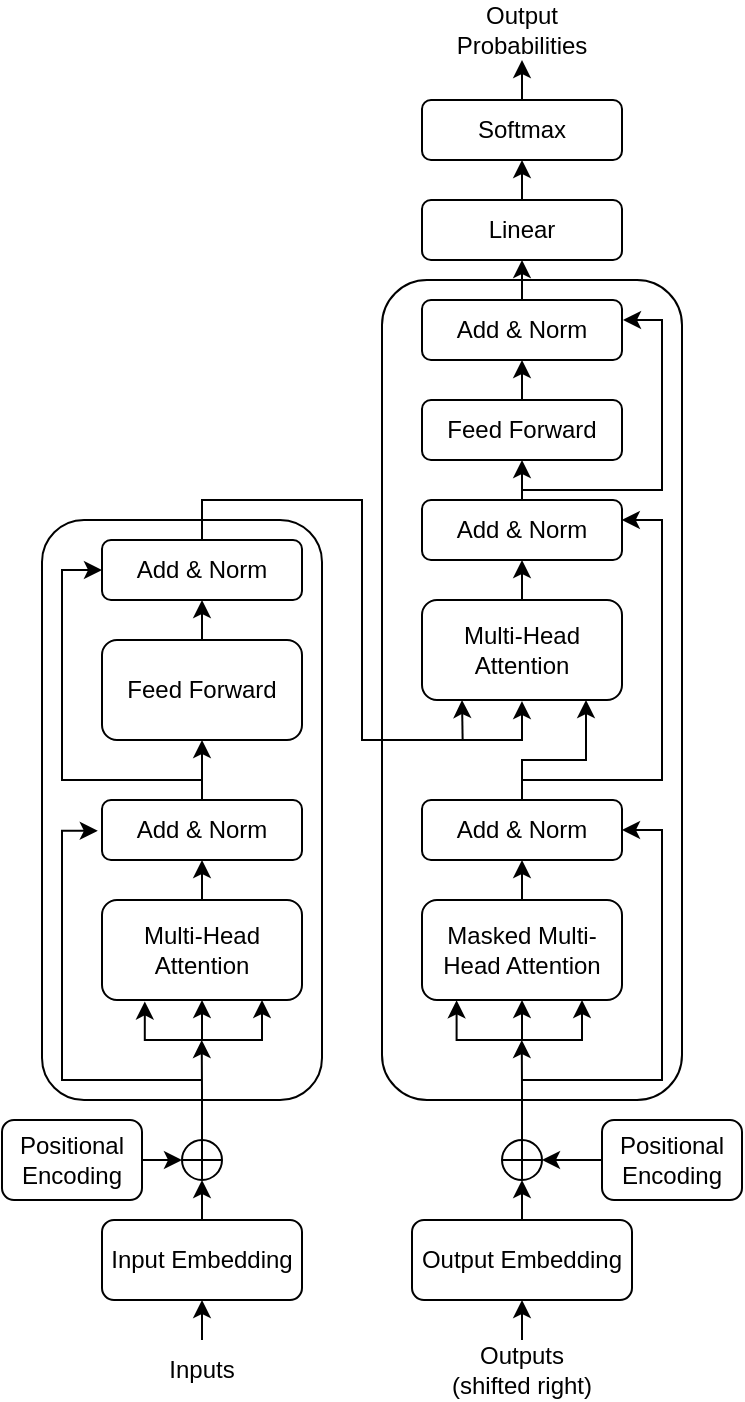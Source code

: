 <mxfile version="16.2.4" type="github">
  <diagram id="FVqlLLhYCDdEMdyAEdLD" name="Page-1">
    <mxGraphModel dx="1483" dy="827" grid="1" gridSize="10" guides="1" tooltips="1" connect="1" arrows="1" fold="1" page="1" pageScale="1" pageWidth="827" pageHeight="1169" math="0" shadow="0">
      <root>
        <mxCell id="0" />
        <mxCell id="1" parent="0" />
        <mxCell id="QkjTdd4gc4LhVuAJBwDr-90" value="" style="rounded=1;whiteSpace=wrap;html=1;" vertex="1" parent="1">
          <mxGeometry x="240" y="180" width="150" height="410" as="geometry" />
        </mxCell>
        <mxCell id="QkjTdd4gc4LhVuAJBwDr-32" value="" style="rounded=1;whiteSpace=wrap;html=1;" vertex="1" parent="1">
          <mxGeometry x="70" y="300" width="140" height="290" as="geometry" />
        </mxCell>
        <mxCell id="QkjTdd4gc4LhVuAJBwDr-23" style="edgeStyle=orthogonalEdgeStyle;rounded=0;orthogonalLoop=1;jettySize=auto;html=1;exitX=0.5;exitY=0;exitDx=0;exitDy=0;entryX=0.5;entryY=1;entryDx=0;entryDy=0;" edge="1" parent="1" source="QkjTdd4gc4LhVuAJBwDr-1" target="QkjTdd4gc4LhVuAJBwDr-2">
          <mxGeometry relative="1" as="geometry" />
        </mxCell>
        <mxCell id="QkjTdd4gc4LhVuAJBwDr-1" value="Multi-Head Attention" style="rounded=1;whiteSpace=wrap;html=1;" vertex="1" parent="1">
          <mxGeometry x="100" y="490" width="100" height="50" as="geometry" />
        </mxCell>
        <mxCell id="QkjTdd4gc4LhVuAJBwDr-22" style="edgeStyle=orthogonalEdgeStyle;rounded=0;orthogonalLoop=1;jettySize=auto;html=1;exitX=0.5;exitY=0;exitDx=0;exitDy=0;entryX=0.5;entryY=1;entryDx=0;entryDy=0;" edge="1" parent="1" source="QkjTdd4gc4LhVuAJBwDr-2" target="QkjTdd4gc4LhVuAJBwDr-3">
          <mxGeometry relative="1" as="geometry" />
        </mxCell>
        <mxCell id="QkjTdd4gc4LhVuAJBwDr-2" value="Add &amp;amp; Norm" style="rounded=1;whiteSpace=wrap;html=1;" vertex="1" parent="1">
          <mxGeometry x="100" y="440" width="100" height="30" as="geometry" />
        </mxCell>
        <mxCell id="QkjTdd4gc4LhVuAJBwDr-24" style="edgeStyle=orthogonalEdgeStyle;rounded=0;orthogonalLoop=1;jettySize=auto;html=1;exitX=0.5;exitY=0;exitDx=0;exitDy=0;entryX=0.5;entryY=1;entryDx=0;entryDy=0;" edge="1" parent="1" source="QkjTdd4gc4LhVuAJBwDr-3" target="QkjTdd4gc4LhVuAJBwDr-4">
          <mxGeometry relative="1" as="geometry" />
        </mxCell>
        <mxCell id="QkjTdd4gc4LhVuAJBwDr-3" value="Feed Forward" style="rounded=1;whiteSpace=wrap;html=1;" vertex="1" parent="1">
          <mxGeometry x="100" y="360" width="100" height="50" as="geometry" />
        </mxCell>
        <mxCell id="QkjTdd4gc4LhVuAJBwDr-4" value="Add &amp;amp; Norm" style="rounded=1;whiteSpace=wrap;html=1;" vertex="1" parent="1">
          <mxGeometry x="100" y="310" width="100" height="30" as="geometry" />
        </mxCell>
        <mxCell id="QkjTdd4gc4LhVuAJBwDr-11" style="edgeStyle=orthogonalEdgeStyle;rounded=0;orthogonalLoop=1;jettySize=auto;html=1;exitX=0.5;exitY=0;exitDx=0;exitDy=0;entryX=0.5;entryY=1;entryDx=0;entryDy=0;" edge="1" parent="1" source="QkjTdd4gc4LhVuAJBwDr-5" target="QkjTdd4gc4LhVuAJBwDr-6">
          <mxGeometry relative="1" as="geometry" />
        </mxCell>
        <mxCell id="QkjTdd4gc4LhVuAJBwDr-5" value="Input Embedding" style="rounded=1;whiteSpace=wrap;html=1;" vertex="1" parent="1">
          <mxGeometry x="100" y="650" width="100" height="40" as="geometry" />
        </mxCell>
        <mxCell id="QkjTdd4gc4LhVuAJBwDr-19" style="edgeStyle=orthogonalEdgeStyle;rounded=0;orthogonalLoop=1;jettySize=auto;html=1;exitX=0.5;exitY=0;exitDx=0;exitDy=0;" edge="1" parent="1" source="QkjTdd4gc4LhVuAJBwDr-6">
          <mxGeometry relative="1" as="geometry">
            <mxPoint x="149.86" y="560" as="targetPoint" />
          </mxGeometry>
        </mxCell>
        <mxCell id="QkjTdd4gc4LhVuAJBwDr-6" value="" style="shape=orEllipse;perimeter=ellipsePerimeter;whiteSpace=wrap;html=1;backgroundOutline=1;" vertex="1" parent="1">
          <mxGeometry x="140" y="610" width="20" height="20" as="geometry" />
        </mxCell>
        <mxCell id="QkjTdd4gc4LhVuAJBwDr-20" style="edgeStyle=orthogonalEdgeStyle;rounded=0;orthogonalLoop=1;jettySize=auto;html=1;exitX=1;exitY=0.5;exitDx=0;exitDy=0;entryX=0;entryY=0.5;entryDx=0;entryDy=0;" edge="1" parent="1" source="QkjTdd4gc4LhVuAJBwDr-7" target="QkjTdd4gc4LhVuAJBwDr-6">
          <mxGeometry relative="1" as="geometry" />
        </mxCell>
        <mxCell id="QkjTdd4gc4LhVuAJBwDr-7" value="Positional Encoding" style="rounded=1;whiteSpace=wrap;html=1;" vertex="1" parent="1">
          <mxGeometry x="50" y="600" width="70" height="40" as="geometry" />
        </mxCell>
        <mxCell id="QkjTdd4gc4LhVuAJBwDr-14" value="" style="edgeStyle=segmentEdgeStyle;endArrow=classic;html=1;rounded=0;entryX=0.214;entryY=1.014;entryDx=0;entryDy=0;entryPerimeter=0;" edge="1" parent="1" target="QkjTdd4gc4LhVuAJBwDr-1">
          <mxGeometry width="50" height="50" relative="1" as="geometry">
            <mxPoint x="150" y="560" as="sourcePoint" />
            <mxPoint x="260" y="580" as="targetPoint" />
          </mxGeometry>
        </mxCell>
        <mxCell id="QkjTdd4gc4LhVuAJBwDr-15" value="" style="edgeStyle=segmentEdgeStyle;endArrow=classic;html=1;rounded=0;entryX=0.5;entryY=1;entryDx=0;entryDy=0;" edge="1" parent="1" target="QkjTdd4gc4LhVuAJBwDr-1">
          <mxGeometry width="50" height="50" relative="1" as="geometry">
            <mxPoint x="150" y="560" as="sourcePoint" />
            <mxPoint x="260" y="580" as="targetPoint" />
          </mxGeometry>
        </mxCell>
        <mxCell id="QkjTdd4gc4LhVuAJBwDr-16" value="" style="edgeStyle=segmentEdgeStyle;endArrow=classic;html=1;rounded=0;entryX=0.8;entryY=1;entryDx=0;entryDy=0;entryPerimeter=0;" edge="1" parent="1" target="QkjTdd4gc4LhVuAJBwDr-1">
          <mxGeometry width="50" height="50" relative="1" as="geometry">
            <mxPoint x="150" y="560" as="sourcePoint" />
            <mxPoint x="210" y="550" as="targetPoint" />
          </mxGeometry>
        </mxCell>
        <mxCell id="QkjTdd4gc4LhVuAJBwDr-21" value="" style="edgeStyle=elbowEdgeStyle;elbow=horizontal;endArrow=classic;html=1;rounded=0;entryX=-0.021;entryY=0.514;entryDx=0;entryDy=0;entryPerimeter=0;" edge="1" parent="1" target="QkjTdd4gc4LhVuAJBwDr-2">
          <mxGeometry width="50" height="50" relative="1" as="geometry">
            <mxPoint x="150" y="580" as="sourcePoint" />
            <mxPoint x="60" y="500" as="targetPoint" />
            <Array as="points">
              <mxPoint x="80" y="540" />
            </Array>
          </mxGeometry>
        </mxCell>
        <mxCell id="QkjTdd4gc4LhVuAJBwDr-25" value="" style="edgeStyle=elbowEdgeStyle;elbow=horizontal;endArrow=classic;html=1;rounded=0;entryX=0;entryY=0.5;entryDx=0;entryDy=0;" edge="1" parent="1" target="QkjTdd4gc4LhVuAJBwDr-4">
          <mxGeometry width="50" height="50" relative="1" as="geometry">
            <mxPoint x="150" y="430" as="sourcePoint" />
            <mxPoint x="50" y="330" as="targetPoint" />
            <Array as="points">
              <mxPoint x="80" y="340" />
            </Array>
          </mxGeometry>
        </mxCell>
        <mxCell id="QkjTdd4gc4LhVuAJBwDr-28" style="edgeStyle=orthogonalEdgeStyle;rounded=0;orthogonalLoop=1;jettySize=auto;html=1;exitX=0.5;exitY=0;exitDx=0;exitDy=0;entryX=0.5;entryY=1;entryDx=0;entryDy=0;" edge="1" parent="1" source="QkjTdd4gc4LhVuAJBwDr-26" target="QkjTdd4gc4LhVuAJBwDr-27">
          <mxGeometry relative="1" as="geometry" />
        </mxCell>
        <mxCell id="QkjTdd4gc4LhVuAJBwDr-26" value="Masked Multi-Head Attention" style="rounded=1;whiteSpace=wrap;html=1;" vertex="1" parent="1">
          <mxGeometry x="260" y="490" width="100" height="50" as="geometry" />
        </mxCell>
        <mxCell id="QkjTdd4gc4LhVuAJBwDr-27" value="Add &amp;amp; Norm" style="rounded=1;whiteSpace=wrap;html=1;" vertex="1" parent="1">
          <mxGeometry x="260" y="440" width="100" height="30" as="geometry" />
        </mxCell>
        <mxCell id="QkjTdd4gc4LhVuAJBwDr-37" style="edgeStyle=orthogonalEdgeStyle;rounded=0;orthogonalLoop=1;jettySize=auto;html=1;exitX=0;exitY=0.5;exitDx=0;exitDy=0;entryX=1;entryY=0.5;entryDx=0;entryDy=0;" edge="1" parent="1" target="QkjTdd4gc4LhVuAJBwDr-34">
          <mxGeometry relative="1" as="geometry">
            <mxPoint x="350" y="620" as="sourcePoint" />
          </mxGeometry>
        </mxCell>
        <mxCell id="QkjTdd4gc4LhVuAJBwDr-33" value="Positional Encoding" style="rounded=1;whiteSpace=wrap;html=1;" vertex="1" parent="1">
          <mxGeometry x="350" y="600" width="70" height="40" as="geometry" />
        </mxCell>
        <mxCell id="QkjTdd4gc4LhVuAJBwDr-38" style="edgeStyle=orthogonalEdgeStyle;rounded=0;orthogonalLoop=1;jettySize=auto;html=1;exitX=0.5;exitY=0;exitDx=0;exitDy=0;" edge="1" parent="1" source="QkjTdd4gc4LhVuAJBwDr-34">
          <mxGeometry relative="1" as="geometry">
            <mxPoint x="309.889" y="560" as="targetPoint" />
          </mxGeometry>
        </mxCell>
        <mxCell id="QkjTdd4gc4LhVuAJBwDr-34" value="" style="shape=orEllipse;perimeter=ellipsePerimeter;whiteSpace=wrap;html=1;backgroundOutline=1;" vertex="1" parent="1">
          <mxGeometry x="300" y="610" width="20" height="20" as="geometry" />
        </mxCell>
        <mxCell id="QkjTdd4gc4LhVuAJBwDr-36" style="edgeStyle=orthogonalEdgeStyle;rounded=0;orthogonalLoop=1;jettySize=auto;html=1;exitX=0.5;exitY=0;exitDx=0;exitDy=0;entryX=0.5;entryY=1;entryDx=0;entryDy=0;" edge="1" parent="1" source="QkjTdd4gc4LhVuAJBwDr-35" target="QkjTdd4gc4LhVuAJBwDr-34">
          <mxGeometry relative="1" as="geometry" />
        </mxCell>
        <mxCell id="QkjTdd4gc4LhVuAJBwDr-35" value="Output Embedding" style="rounded=1;whiteSpace=wrap;html=1;" vertex="1" parent="1">
          <mxGeometry x="255" y="650" width="110" height="40" as="geometry" />
        </mxCell>
        <mxCell id="QkjTdd4gc4LhVuAJBwDr-39" value="" style="edgeStyle=segmentEdgeStyle;endArrow=classic;html=1;rounded=0;entryX=0.173;entryY=1.003;entryDx=0;entryDy=0;entryPerimeter=0;" edge="1" parent="1" target="QkjTdd4gc4LhVuAJBwDr-26">
          <mxGeometry width="50" height="50" relative="1" as="geometry">
            <mxPoint x="310" y="560" as="sourcePoint" />
            <mxPoint x="170" y="510" as="targetPoint" />
            <Array as="points">
              <mxPoint x="277" y="560" />
            </Array>
          </mxGeometry>
        </mxCell>
        <mxCell id="QkjTdd4gc4LhVuAJBwDr-40" value="" style="edgeStyle=segmentEdgeStyle;endArrow=classic;html=1;rounded=0;entryX=0.5;entryY=1;entryDx=0;entryDy=0;" edge="1" parent="1" target="QkjTdd4gc4LhVuAJBwDr-26">
          <mxGeometry width="50" height="50" relative="1" as="geometry">
            <mxPoint x="310" y="560" as="sourcePoint" />
            <mxPoint x="260" y="510" as="targetPoint" />
          </mxGeometry>
        </mxCell>
        <mxCell id="QkjTdd4gc4LhVuAJBwDr-41" value="" style="edgeStyle=segmentEdgeStyle;endArrow=classic;html=1;rounded=0;entryX=0.8;entryY=1;entryDx=0;entryDy=0;entryPerimeter=0;" edge="1" parent="1" target="QkjTdd4gc4LhVuAJBwDr-26">
          <mxGeometry width="50" height="50" relative="1" as="geometry">
            <mxPoint x="310" y="560" as="sourcePoint" />
            <mxPoint x="310" y="490" as="targetPoint" />
          </mxGeometry>
        </mxCell>
        <mxCell id="QkjTdd4gc4LhVuAJBwDr-42" value="" style="edgeStyle=elbowEdgeStyle;elbow=horizontal;endArrow=classic;html=1;rounded=0;entryX=1;entryY=0.5;entryDx=0;entryDy=0;" edge="1" parent="1" target="QkjTdd4gc4LhVuAJBwDr-27">
          <mxGeometry width="50" height="50" relative="1" as="geometry">
            <mxPoint x="310" y="580" as="sourcePoint" />
            <mxPoint x="450" y="450" as="targetPoint" />
            <Array as="points">
              <mxPoint x="380" y="480" />
            </Array>
          </mxGeometry>
        </mxCell>
        <mxCell id="QkjTdd4gc4LhVuAJBwDr-45" style="edgeStyle=orthogonalEdgeStyle;rounded=0;orthogonalLoop=1;jettySize=auto;html=1;exitX=0.5;exitY=0;exitDx=0;exitDy=0;entryX=0.5;entryY=1;entryDx=0;entryDy=0;" edge="1" parent="1" source="QkjTdd4gc4LhVuAJBwDr-43" target="QkjTdd4gc4LhVuAJBwDr-44">
          <mxGeometry relative="1" as="geometry" />
        </mxCell>
        <mxCell id="QkjTdd4gc4LhVuAJBwDr-43" value="Multi-Head Attention" style="rounded=1;whiteSpace=wrap;html=1;" vertex="1" parent="1">
          <mxGeometry x="260" y="340" width="100" height="50" as="geometry" />
        </mxCell>
        <mxCell id="QkjTdd4gc4LhVuAJBwDr-44" value="Add &amp;amp; Norm" style="rounded=1;whiteSpace=wrap;html=1;" vertex="1" parent="1">
          <mxGeometry x="260" y="290" width="100" height="30" as="geometry" />
        </mxCell>
        <mxCell id="QkjTdd4gc4LhVuAJBwDr-48" value="" style="shape=partialRectangle;whiteSpace=wrap;html=1;bottom=0;right=0;fillColor=none;" vertex="1" parent="1">
          <mxGeometry x="150" y="290" width="80" height="20" as="geometry" />
        </mxCell>
        <mxCell id="QkjTdd4gc4LhVuAJBwDr-60" value="" style="edgeStyle=elbowEdgeStyle;elbow=vertical;endArrow=classic;html=1;rounded=0;exitX=0.5;exitY=0;exitDx=0;exitDy=0;" edge="1" parent="1" source="QkjTdd4gc4LhVuAJBwDr-27">
          <mxGeometry width="50" height="50" relative="1" as="geometry">
            <mxPoint x="390" y="420" as="sourcePoint" />
            <mxPoint x="342" y="390" as="targetPoint" />
            <Array as="points">
              <mxPoint x="350" y="420" />
            </Array>
          </mxGeometry>
        </mxCell>
        <mxCell id="QkjTdd4gc4LhVuAJBwDr-63" value="" style="shape=partialRectangle;whiteSpace=wrap;html=1;bottom=1;right=1;left=1;top=0;fillColor=none;routingCenterX=-0.5;direction=north;" vertex="1" parent="1">
          <mxGeometry x="370" y="300" width="10" height="130" as="geometry" />
        </mxCell>
        <mxCell id="QkjTdd4gc4LhVuAJBwDr-64" value="" style="shape=partialRectangle;whiteSpace=wrap;html=1;bottom=0;right=0;fillColor=none;direction=north;" vertex="1" parent="1">
          <mxGeometry x="230" y="290" width="80" height="120" as="geometry" />
        </mxCell>
        <mxCell id="QkjTdd4gc4LhVuAJBwDr-67" value="" style="endArrow=classic;html=1;rounded=0;exitX=0;exitY=1;exitDx=0;exitDy=0;entryX=0.162;entryY=1;entryDx=0;entryDy=0;entryPerimeter=0;" edge="1" parent="1" source="QkjTdd4gc4LhVuAJBwDr-64" target="QkjTdd4gc4LhVuAJBwDr-64">
          <mxGeometry width="50" height="50" relative="1" as="geometry">
            <mxPoint x="340" y="430" as="sourcePoint" />
            <mxPoint x="390" y="380" as="targetPoint" />
          </mxGeometry>
        </mxCell>
        <mxCell id="QkjTdd4gc4LhVuAJBwDr-68" value="" style="endArrow=classic;html=1;rounded=0;exitX=0;exitY=0.629;exitDx=0;exitDy=0;exitPerimeter=0;" edge="1" parent="1" source="QkjTdd4gc4LhVuAJBwDr-64">
          <mxGeometry width="50" height="50" relative="1" as="geometry">
            <mxPoint x="230" y="430" as="sourcePoint" />
            <mxPoint x="280" y="390" as="targetPoint" />
          </mxGeometry>
        </mxCell>
        <mxCell id="QkjTdd4gc4LhVuAJBwDr-69" value="" style="endArrow=none;html=1;rounded=0;entryX=0;entryY=0;entryDx=0;entryDy=0;" edge="1" parent="1" target="QkjTdd4gc4LhVuAJBwDr-63">
          <mxGeometry width="50" height="50" relative="1" as="geometry">
            <mxPoint x="310" y="430" as="sourcePoint" />
            <mxPoint x="604" y="330" as="targetPoint" />
          </mxGeometry>
        </mxCell>
        <mxCell id="QkjTdd4gc4LhVuAJBwDr-72" value="" style="endArrow=classic;html=1;rounded=0;exitX=1;exitY=0.75;exitDx=0;exitDy=0;entryX=0.999;entryY=0.333;entryDx=0;entryDy=0;entryPerimeter=0;" edge="1" parent="1" source="QkjTdd4gc4LhVuAJBwDr-63" target="QkjTdd4gc4LhVuAJBwDr-44">
          <mxGeometry width="50" height="50" relative="1" as="geometry">
            <mxPoint x="400" y="350" as="sourcePoint" />
            <mxPoint x="400" y="230" as="targetPoint" />
          </mxGeometry>
        </mxCell>
        <mxCell id="QkjTdd4gc4LhVuAJBwDr-73" value="Feed Forward" style="rounded=1;whiteSpace=wrap;html=1;" vertex="1" parent="1">
          <mxGeometry x="260" y="240" width="100" height="30" as="geometry" />
        </mxCell>
        <mxCell id="QkjTdd4gc4LhVuAJBwDr-74" value="" style="endArrow=classic;html=1;rounded=0;exitX=1;exitY=1;exitDx=0;exitDy=0;entryX=0.5;entryY=1;entryDx=0;entryDy=0;" edge="1" parent="1" source="QkjTdd4gc4LhVuAJBwDr-64" target="QkjTdd4gc4LhVuAJBwDr-73">
          <mxGeometry width="50" height="50" relative="1" as="geometry">
            <mxPoint x="280" y="290" as="sourcePoint" />
            <mxPoint x="330" y="240" as="targetPoint" />
          </mxGeometry>
        </mxCell>
        <mxCell id="QkjTdd4gc4LhVuAJBwDr-84" style="rounded=0;orthogonalLoop=1;jettySize=auto;html=1;exitX=0.5;exitY=0;exitDx=0;exitDy=0;entryX=0.5;entryY=1;entryDx=0;entryDy=0;" edge="1" parent="1" source="QkjTdd4gc4LhVuAJBwDr-75" target="QkjTdd4gc4LhVuAJBwDr-82">
          <mxGeometry relative="1" as="geometry" />
        </mxCell>
        <mxCell id="QkjTdd4gc4LhVuAJBwDr-75" value="Add &amp;amp; Norm" style="rounded=1;whiteSpace=wrap;html=1;" vertex="1" parent="1">
          <mxGeometry x="260" y="190" width="100" height="30" as="geometry" />
        </mxCell>
        <mxCell id="QkjTdd4gc4LhVuAJBwDr-76" value="" style="endArrow=classic;html=1;rounded=0;exitX=0.5;exitY=0;exitDx=0;exitDy=0;entryX=0.5;entryY=1;entryDx=0;entryDy=0;" edge="1" parent="1" source="QkjTdd4gc4LhVuAJBwDr-73" target="QkjTdd4gc4LhVuAJBwDr-75">
          <mxGeometry width="50" height="50" relative="1" as="geometry">
            <mxPoint x="280" y="290" as="sourcePoint" />
            <mxPoint x="330" y="240" as="targetPoint" />
          </mxGeometry>
        </mxCell>
        <mxCell id="QkjTdd4gc4LhVuAJBwDr-78" value="" style="shape=partialRectangle;whiteSpace=wrap;html=1;bottom=1;right=1;left=1;top=0;fillColor=none;routingCenterX=-0.5;direction=north;" vertex="1" parent="1">
          <mxGeometry x="370" y="200" width="10" height="85" as="geometry" />
        </mxCell>
        <mxCell id="QkjTdd4gc4LhVuAJBwDr-80" value="" style="endArrow=none;html=1;rounded=0;exitX=0;exitY=0;exitDx=0;exitDy=0;" edge="1" parent="1" source="QkjTdd4gc4LhVuAJBwDr-78">
          <mxGeometry width="50" height="50" relative="1" as="geometry">
            <mxPoint x="340" y="270" as="sourcePoint" />
            <mxPoint x="310" y="285" as="targetPoint" />
          </mxGeometry>
        </mxCell>
        <mxCell id="QkjTdd4gc4LhVuAJBwDr-81" value="" style="endArrow=classic;html=1;rounded=0;exitX=1;exitY=0;exitDx=0;exitDy=0;entryX=1.005;entryY=0.333;entryDx=0;entryDy=0;entryPerimeter=0;" edge="1" parent="1" source="QkjTdd4gc4LhVuAJBwDr-78" target="QkjTdd4gc4LhVuAJBwDr-75">
          <mxGeometry width="50" height="50" relative="1" as="geometry">
            <mxPoint x="350" y="260" as="sourcePoint" />
            <mxPoint x="400" y="210" as="targetPoint" />
          </mxGeometry>
        </mxCell>
        <mxCell id="QkjTdd4gc4LhVuAJBwDr-85" style="edgeStyle=none;rounded=0;orthogonalLoop=1;jettySize=auto;html=1;exitX=0.5;exitY=0;exitDx=0;exitDy=0;entryX=0.5;entryY=1;entryDx=0;entryDy=0;" edge="1" parent="1" source="QkjTdd4gc4LhVuAJBwDr-82" target="QkjTdd4gc4LhVuAJBwDr-83">
          <mxGeometry relative="1" as="geometry" />
        </mxCell>
        <mxCell id="QkjTdd4gc4LhVuAJBwDr-82" value="Linear" style="rounded=1;whiteSpace=wrap;html=1;" vertex="1" parent="1">
          <mxGeometry x="260" y="140" width="100" height="30" as="geometry" />
        </mxCell>
        <mxCell id="QkjTdd4gc4LhVuAJBwDr-92" style="edgeStyle=none;rounded=0;orthogonalLoop=1;jettySize=auto;html=1;exitX=0.5;exitY=0;exitDx=0;exitDy=0;entryX=0.5;entryY=1;entryDx=0;entryDy=0;" edge="1" parent="1" source="QkjTdd4gc4LhVuAJBwDr-83" target="QkjTdd4gc4LhVuAJBwDr-91">
          <mxGeometry relative="1" as="geometry" />
        </mxCell>
        <mxCell id="QkjTdd4gc4LhVuAJBwDr-83" value="Softmax" style="rounded=1;whiteSpace=wrap;html=1;" vertex="1" parent="1">
          <mxGeometry x="260" y="90" width="100" height="30" as="geometry" />
        </mxCell>
        <mxCell id="QkjTdd4gc4LhVuAJBwDr-86" style="edgeStyle=none;rounded=0;orthogonalLoop=1;jettySize=auto;html=1;exitX=0;exitY=0.5;exitDx=0;exitDy=0;" edge="1" parent="1" source="QkjTdd4gc4LhVuAJBwDr-82" target="QkjTdd4gc4LhVuAJBwDr-82">
          <mxGeometry relative="1" as="geometry" />
        </mxCell>
        <mxCell id="QkjTdd4gc4LhVuAJBwDr-87" style="edgeStyle=none;rounded=0;orthogonalLoop=1;jettySize=auto;html=1;exitX=0;exitY=0.75;exitDx=0;exitDy=0;" edge="1" parent="1" source="QkjTdd4gc4LhVuAJBwDr-82" target="QkjTdd4gc4LhVuAJBwDr-82">
          <mxGeometry relative="1" as="geometry" />
        </mxCell>
        <mxCell id="QkjTdd4gc4LhVuAJBwDr-91" value="Output Probabilities" style="text;html=1;strokeColor=none;fillColor=none;align=center;verticalAlign=middle;whiteSpace=wrap;rounded=0;" vertex="1" parent="1">
          <mxGeometry x="280" y="40" width="60" height="30" as="geometry" />
        </mxCell>
        <mxCell id="QkjTdd4gc4LhVuAJBwDr-94" style="edgeStyle=none;rounded=0;orthogonalLoop=1;jettySize=auto;html=1;exitX=0.5;exitY=0;exitDx=0;exitDy=0;entryX=0.5;entryY=1;entryDx=0;entryDy=0;" edge="1" parent="1" source="QkjTdd4gc4LhVuAJBwDr-93" target="QkjTdd4gc4LhVuAJBwDr-5">
          <mxGeometry relative="1" as="geometry" />
        </mxCell>
        <mxCell id="QkjTdd4gc4LhVuAJBwDr-93" value="Inputs" style="text;html=1;strokeColor=none;fillColor=none;align=center;verticalAlign=middle;whiteSpace=wrap;rounded=0;" vertex="1" parent="1">
          <mxGeometry x="120" y="710" width="60" height="30" as="geometry" />
        </mxCell>
        <mxCell id="QkjTdd4gc4LhVuAJBwDr-96" style="edgeStyle=none;rounded=0;orthogonalLoop=1;jettySize=auto;html=1;exitX=0.5;exitY=0;exitDx=0;exitDy=0;entryX=0.5;entryY=1;entryDx=0;entryDy=0;" edge="1" parent="1" source="QkjTdd4gc4LhVuAJBwDr-95" target="QkjTdd4gc4LhVuAJBwDr-35">
          <mxGeometry relative="1" as="geometry" />
        </mxCell>
        <mxCell id="QkjTdd4gc4LhVuAJBwDr-95" value="Outputs (shifted right)" style="text;html=1;strokeColor=none;fillColor=none;align=center;verticalAlign=middle;whiteSpace=wrap;rounded=0;" vertex="1" parent="1">
          <mxGeometry x="270" y="710" width="80" height="30" as="geometry" />
        </mxCell>
      </root>
    </mxGraphModel>
  </diagram>
</mxfile>
